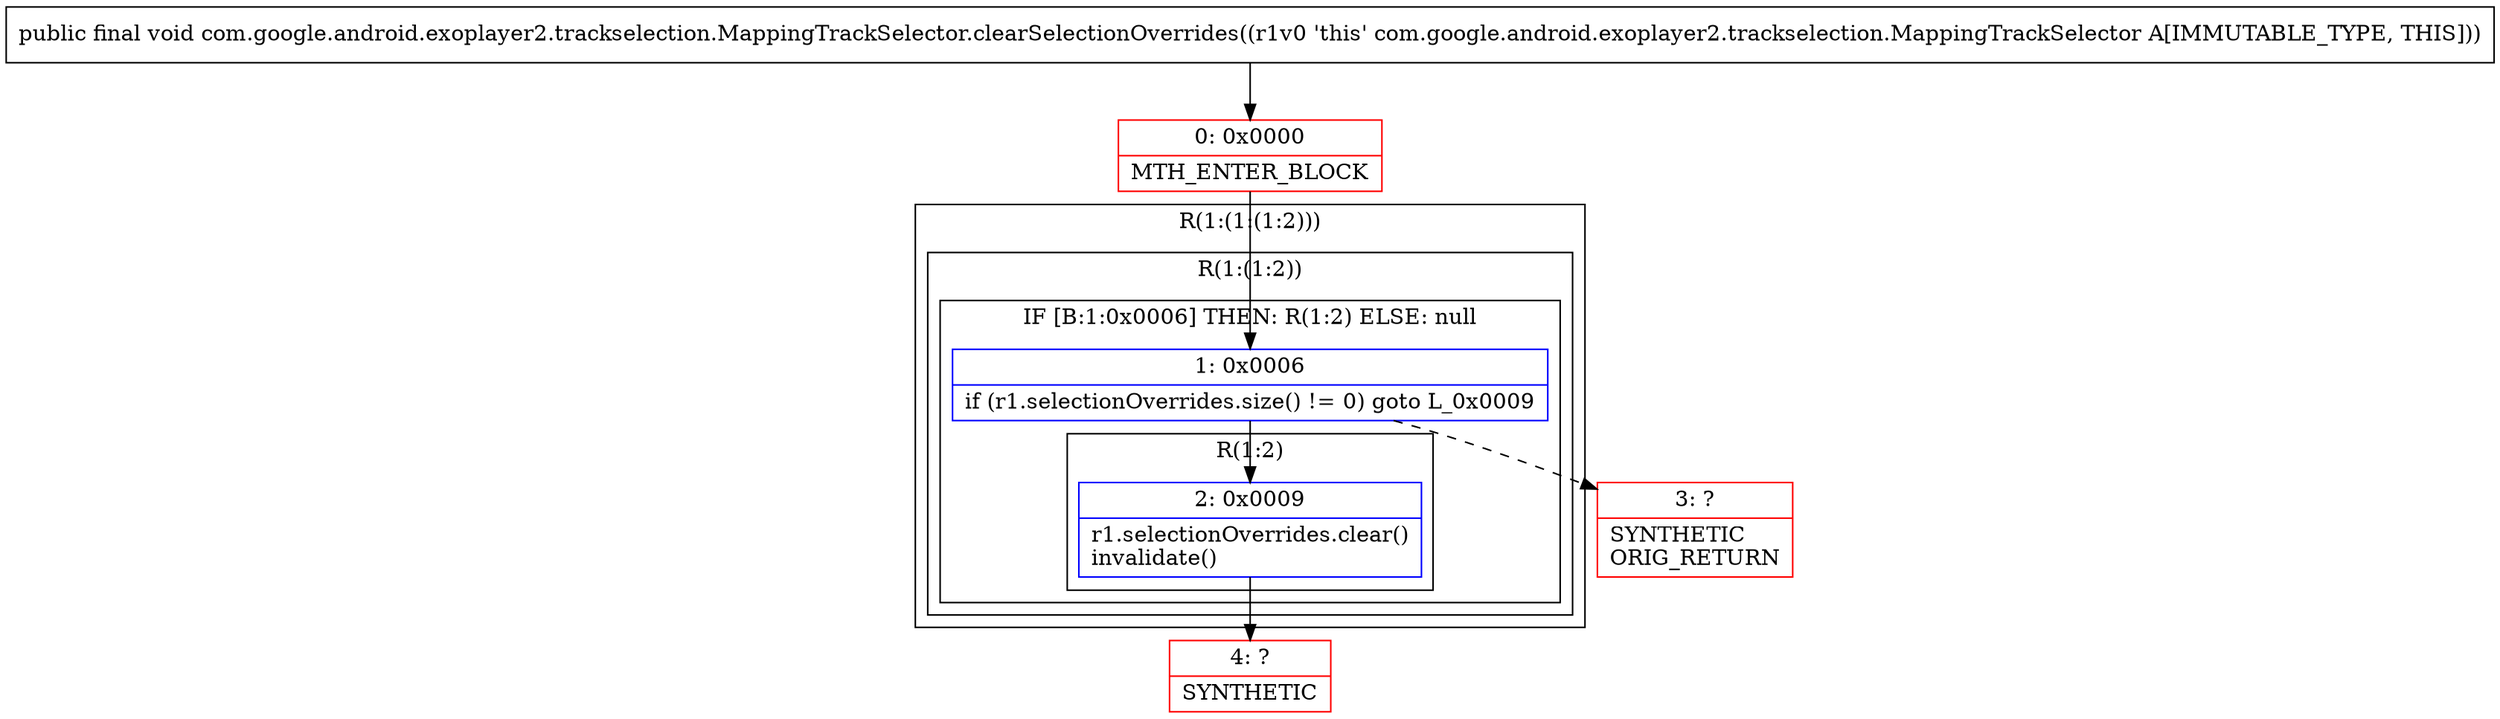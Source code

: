 digraph "CFG forcom.google.android.exoplayer2.trackselection.MappingTrackSelector.clearSelectionOverrides()V" {
subgraph cluster_Region_1882077835 {
label = "R(1:(1:(1:2)))";
node [shape=record,color=blue];
subgraph cluster_Region_527018901 {
label = "R(1:(1:2))";
node [shape=record,color=blue];
subgraph cluster_IfRegion_577838109 {
label = "IF [B:1:0x0006] THEN: R(1:2) ELSE: null";
node [shape=record,color=blue];
Node_1 [shape=record,label="{1\:\ 0x0006|if (r1.selectionOverrides.size() != 0) goto L_0x0009\l}"];
subgraph cluster_Region_2080558706 {
label = "R(1:2)";
node [shape=record,color=blue];
Node_2 [shape=record,label="{2\:\ 0x0009|r1.selectionOverrides.clear()\linvalidate()\l}"];
}
}
}
}
Node_0 [shape=record,color=red,label="{0\:\ 0x0000|MTH_ENTER_BLOCK\l}"];
Node_3 [shape=record,color=red,label="{3\:\ ?|SYNTHETIC\lORIG_RETURN\l}"];
Node_4 [shape=record,color=red,label="{4\:\ ?|SYNTHETIC\l}"];
MethodNode[shape=record,label="{public final void com.google.android.exoplayer2.trackselection.MappingTrackSelector.clearSelectionOverrides((r1v0 'this' com.google.android.exoplayer2.trackselection.MappingTrackSelector A[IMMUTABLE_TYPE, THIS])) }"];
MethodNode -> Node_0;
Node_1 -> Node_2;
Node_1 -> Node_3[style=dashed];
Node_2 -> Node_4;
Node_0 -> Node_1;
}

